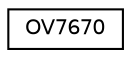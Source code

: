 digraph "Graphical Class Hierarchy"
{
  edge [fontname="Helvetica",fontsize="10",labelfontname="Helvetica",labelfontsize="10"];
  node [fontname="Helvetica",fontsize="10",shape=record];
  rankdir="LR";
  Node0 [label="OV7670",height=0.2,width=0.4,color="black", fillcolor="white", style="filled",URL="$class_o_v7670.html"];
}
